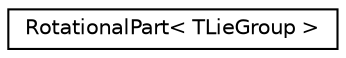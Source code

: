 digraph "Graphical Class Hierarchy"
{
 // LATEX_PDF_SIZE
  edge [fontname="Helvetica",fontsize="10",labelfontname="Helvetica",labelfontsize="10"];
  node [fontname="Helvetica",fontsize="10",shape=record];
  rankdir="LR";
  Node0 [label="RotationalPart\< TLieGroup \>",height=0.2,width=0.4,color="black", fillcolor="white", style="filled",URL="$struct_rotational_part.html",tooltip=" "];
}
